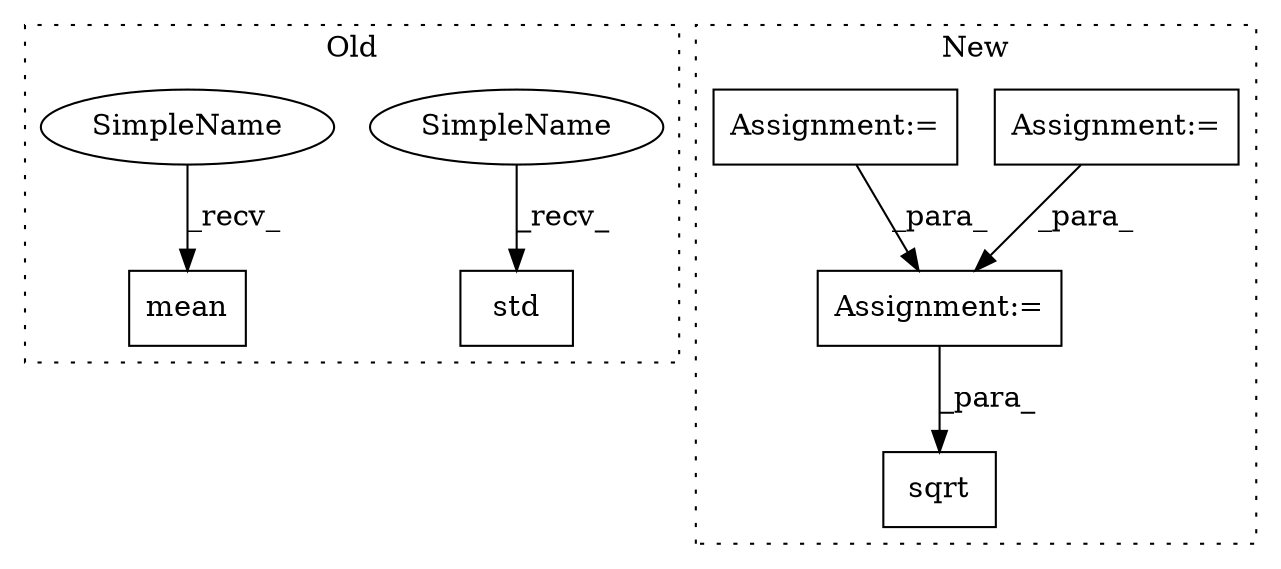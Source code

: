digraph G {
subgraph cluster0 {
1 [label="std" a="32" s="2047,2065" l="4,1" shape="box"];
5 [label="mean" a="32" s="1996,2015" l="5,1" shape="box"];
7 [label="SimpleName" a="42" s="2041" l="5" shape="ellipse"];
8 [label="SimpleName" a="42" s="1990" l="5" shape="ellipse"];
label = "Old";
style="dotted";
}
subgraph cluster1 {
2 [label="sqrt" a="32" s="2817,2864" l="5,1" shape="box"];
3 [label="Assignment:=" a="7" s="2745" l="1" shape="box"];
4 [label="Assignment:=" a="7" s="2105" l="1" shape="box"];
6 [label="Assignment:=" a="7" s="2667" l="1" shape="box"];
label = "New";
style="dotted";
}
3 -> 2 [label="_para_"];
4 -> 3 [label="_para_"];
6 -> 3 [label="_para_"];
7 -> 1 [label="_recv_"];
8 -> 5 [label="_recv_"];
}